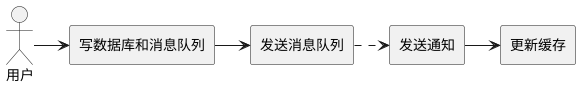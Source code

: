 @startuml
'https://plantuml.com/deployment-diagram

actor actor [
用户
]

rectangle writeDatabaseAndMessageQueue [
写数据库和消息队列]

rectangle sendMessageQueue [
发送消息队列]

rectangle sendNotification [
发送通知]

rectangle updateCache [
更新缓存]

actor -> writeDatabaseAndMessageQueue
writeDatabaseAndMessageQueue -> sendMessageQueue
sendMessageQueue .> sendNotification
sendNotification -> updateCache

@enduml